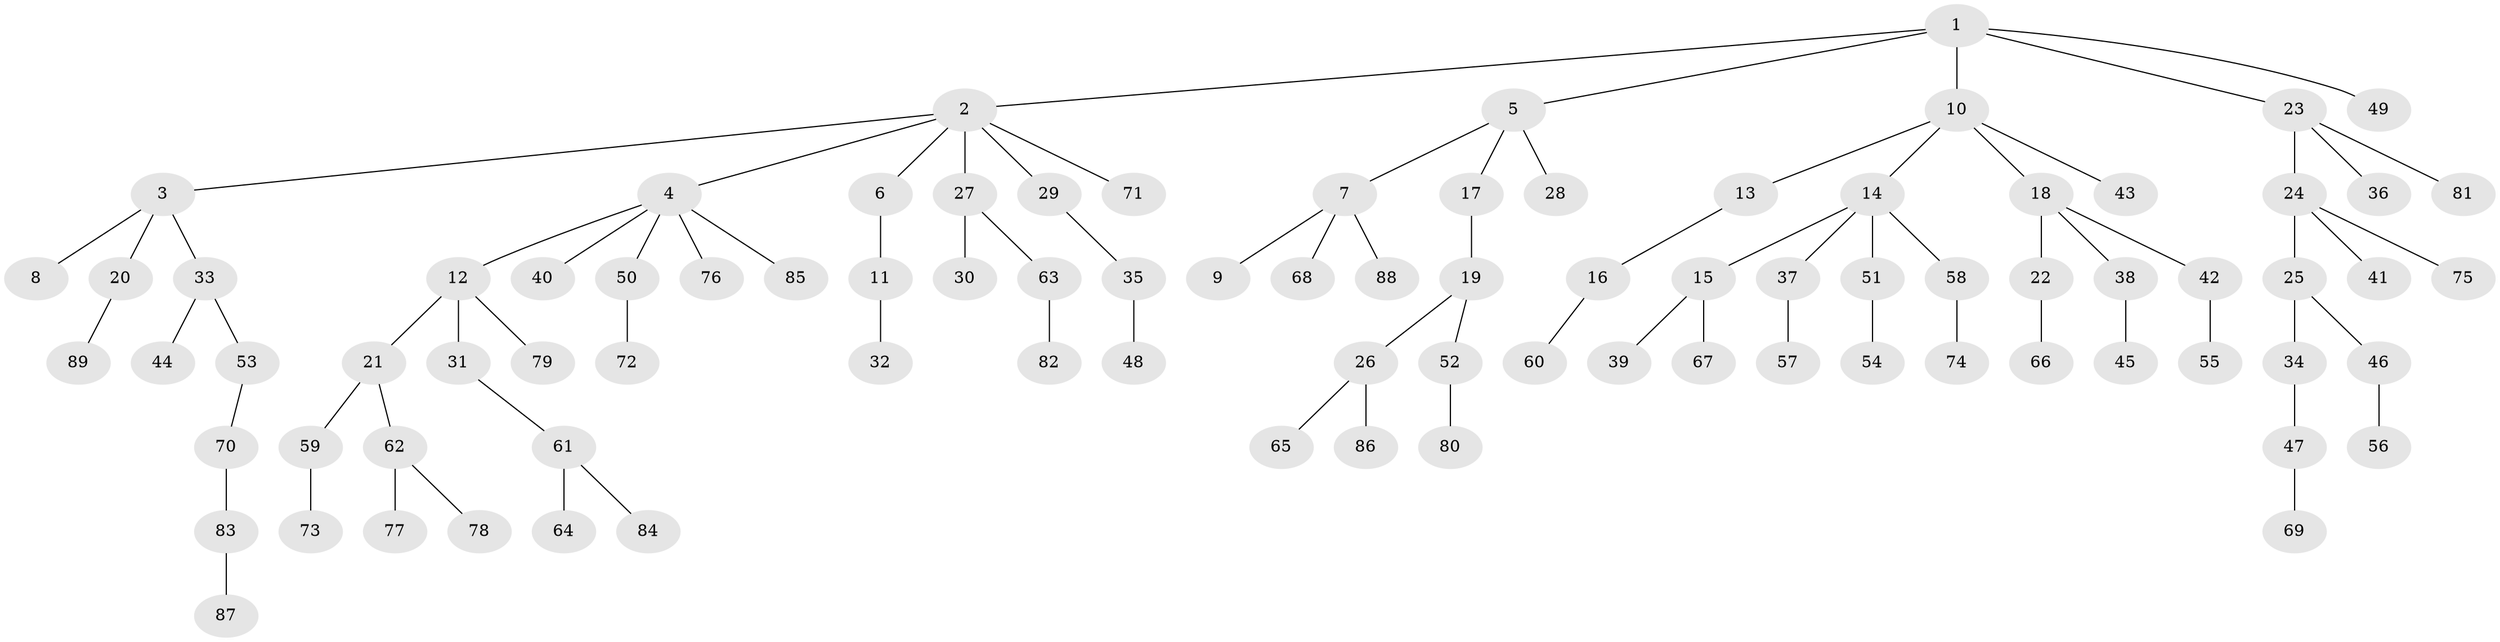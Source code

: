 // coarse degree distribution, {4: 0.06451612903225806, 7: 0.016129032258064516, 3: 0.14516129032258066, 5: 0.03225806451612903, 6: 0.016129032258064516, 2: 0.1774193548387097, 1: 0.5483870967741935}
// Generated by graph-tools (version 1.1) at 2025/24/03/03/25 07:24:08]
// undirected, 89 vertices, 88 edges
graph export_dot {
graph [start="1"]
  node [color=gray90,style=filled];
  1;
  2;
  3;
  4;
  5;
  6;
  7;
  8;
  9;
  10;
  11;
  12;
  13;
  14;
  15;
  16;
  17;
  18;
  19;
  20;
  21;
  22;
  23;
  24;
  25;
  26;
  27;
  28;
  29;
  30;
  31;
  32;
  33;
  34;
  35;
  36;
  37;
  38;
  39;
  40;
  41;
  42;
  43;
  44;
  45;
  46;
  47;
  48;
  49;
  50;
  51;
  52;
  53;
  54;
  55;
  56;
  57;
  58;
  59;
  60;
  61;
  62;
  63;
  64;
  65;
  66;
  67;
  68;
  69;
  70;
  71;
  72;
  73;
  74;
  75;
  76;
  77;
  78;
  79;
  80;
  81;
  82;
  83;
  84;
  85;
  86;
  87;
  88;
  89;
  1 -- 2;
  1 -- 5;
  1 -- 10;
  1 -- 23;
  1 -- 49;
  2 -- 3;
  2 -- 4;
  2 -- 6;
  2 -- 27;
  2 -- 29;
  2 -- 71;
  3 -- 8;
  3 -- 20;
  3 -- 33;
  4 -- 12;
  4 -- 40;
  4 -- 50;
  4 -- 76;
  4 -- 85;
  5 -- 7;
  5 -- 17;
  5 -- 28;
  6 -- 11;
  7 -- 9;
  7 -- 68;
  7 -- 88;
  10 -- 13;
  10 -- 14;
  10 -- 18;
  10 -- 43;
  11 -- 32;
  12 -- 21;
  12 -- 31;
  12 -- 79;
  13 -- 16;
  14 -- 15;
  14 -- 37;
  14 -- 51;
  14 -- 58;
  15 -- 39;
  15 -- 67;
  16 -- 60;
  17 -- 19;
  18 -- 22;
  18 -- 38;
  18 -- 42;
  19 -- 26;
  19 -- 52;
  20 -- 89;
  21 -- 59;
  21 -- 62;
  22 -- 66;
  23 -- 24;
  23 -- 36;
  23 -- 81;
  24 -- 25;
  24 -- 41;
  24 -- 75;
  25 -- 34;
  25 -- 46;
  26 -- 65;
  26 -- 86;
  27 -- 30;
  27 -- 63;
  29 -- 35;
  31 -- 61;
  33 -- 44;
  33 -- 53;
  34 -- 47;
  35 -- 48;
  37 -- 57;
  38 -- 45;
  42 -- 55;
  46 -- 56;
  47 -- 69;
  50 -- 72;
  51 -- 54;
  52 -- 80;
  53 -- 70;
  58 -- 74;
  59 -- 73;
  61 -- 64;
  61 -- 84;
  62 -- 77;
  62 -- 78;
  63 -- 82;
  70 -- 83;
  83 -- 87;
}
